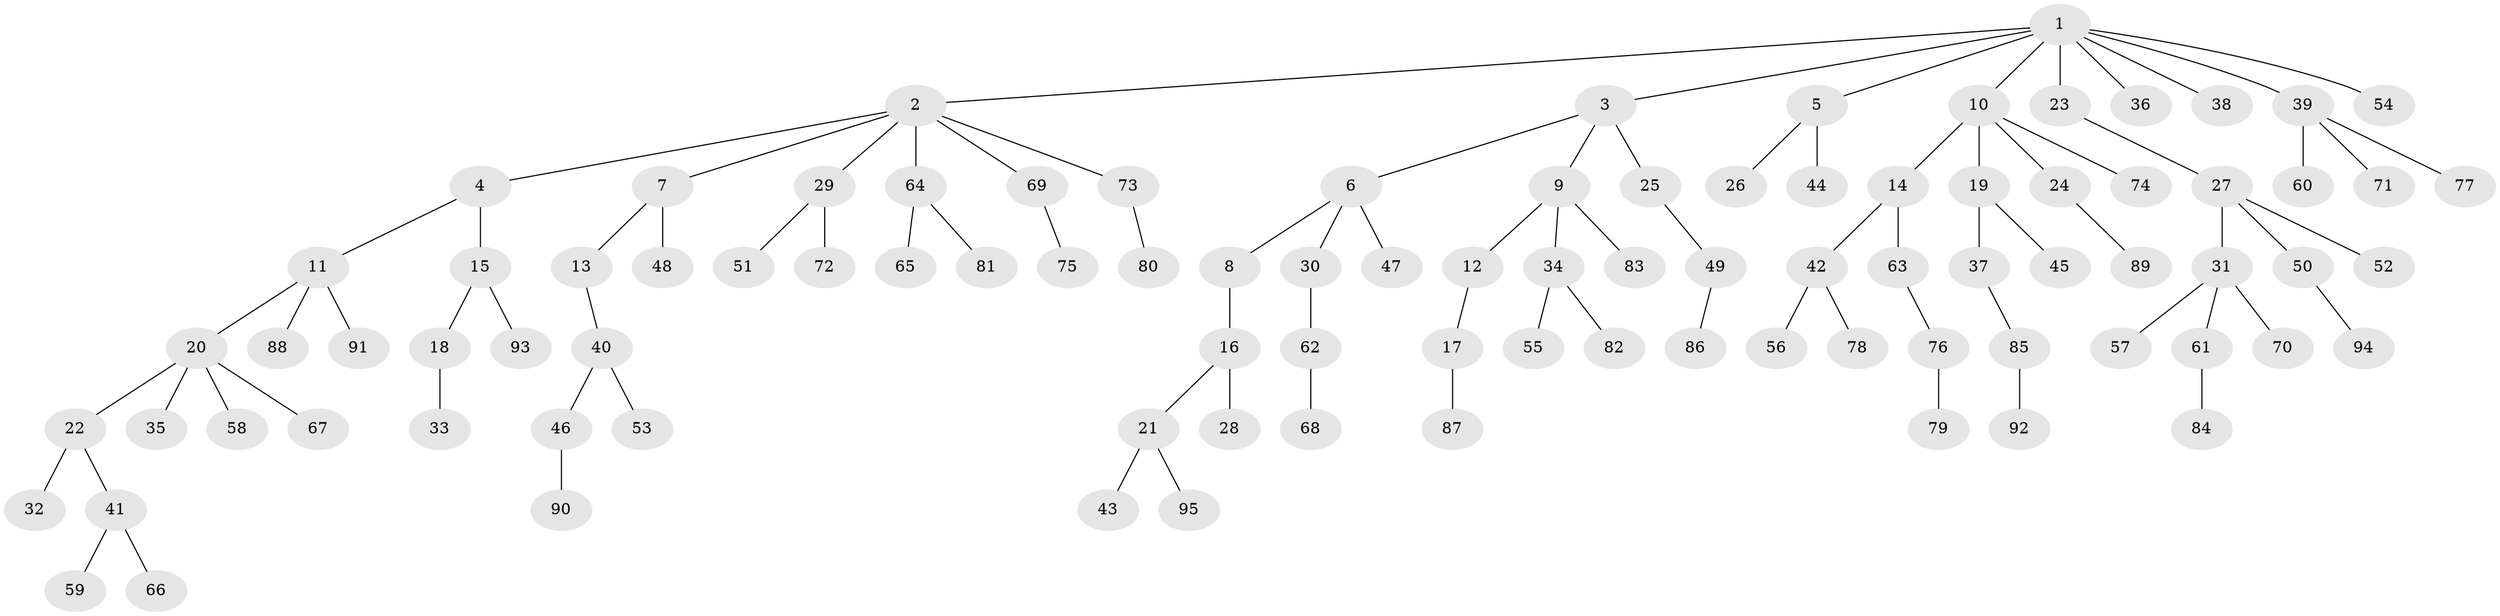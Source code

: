 // Generated by graph-tools (version 1.1) at 2025/50/03/09/25 03:50:24]
// undirected, 95 vertices, 94 edges
graph export_dot {
graph [start="1"]
  node [color=gray90,style=filled];
  1;
  2;
  3;
  4;
  5;
  6;
  7;
  8;
  9;
  10;
  11;
  12;
  13;
  14;
  15;
  16;
  17;
  18;
  19;
  20;
  21;
  22;
  23;
  24;
  25;
  26;
  27;
  28;
  29;
  30;
  31;
  32;
  33;
  34;
  35;
  36;
  37;
  38;
  39;
  40;
  41;
  42;
  43;
  44;
  45;
  46;
  47;
  48;
  49;
  50;
  51;
  52;
  53;
  54;
  55;
  56;
  57;
  58;
  59;
  60;
  61;
  62;
  63;
  64;
  65;
  66;
  67;
  68;
  69;
  70;
  71;
  72;
  73;
  74;
  75;
  76;
  77;
  78;
  79;
  80;
  81;
  82;
  83;
  84;
  85;
  86;
  87;
  88;
  89;
  90;
  91;
  92;
  93;
  94;
  95;
  1 -- 2;
  1 -- 3;
  1 -- 5;
  1 -- 10;
  1 -- 23;
  1 -- 36;
  1 -- 38;
  1 -- 39;
  1 -- 54;
  2 -- 4;
  2 -- 7;
  2 -- 29;
  2 -- 64;
  2 -- 69;
  2 -- 73;
  3 -- 6;
  3 -- 9;
  3 -- 25;
  4 -- 11;
  4 -- 15;
  5 -- 26;
  5 -- 44;
  6 -- 8;
  6 -- 30;
  6 -- 47;
  7 -- 13;
  7 -- 48;
  8 -- 16;
  9 -- 12;
  9 -- 34;
  9 -- 83;
  10 -- 14;
  10 -- 19;
  10 -- 24;
  10 -- 74;
  11 -- 20;
  11 -- 88;
  11 -- 91;
  12 -- 17;
  13 -- 40;
  14 -- 42;
  14 -- 63;
  15 -- 18;
  15 -- 93;
  16 -- 21;
  16 -- 28;
  17 -- 87;
  18 -- 33;
  19 -- 37;
  19 -- 45;
  20 -- 22;
  20 -- 35;
  20 -- 58;
  20 -- 67;
  21 -- 43;
  21 -- 95;
  22 -- 32;
  22 -- 41;
  23 -- 27;
  24 -- 89;
  25 -- 49;
  27 -- 31;
  27 -- 50;
  27 -- 52;
  29 -- 51;
  29 -- 72;
  30 -- 62;
  31 -- 57;
  31 -- 61;
  31 -- 70;
  34 -- 55;
  34 -- 82;
  37 -- 85;
  39 -- 60;
  39 -- 71;
  39 -- 77;
  40 -- 46;
  40 -- 53;
  41 -- 59;
  41 -- 66;
  42 -- 56;
  42 -- 78;
  46 -- 90;
  49 -- 86;
  50 -- 94;
  61 -- 84;
  62 -- 68;
  63 -- 76;
  64 -- 65;
  64 -- 81;
  69 -- 75;
  73 -- 80;
  76 -- 79;
  85 -- 92;
}
